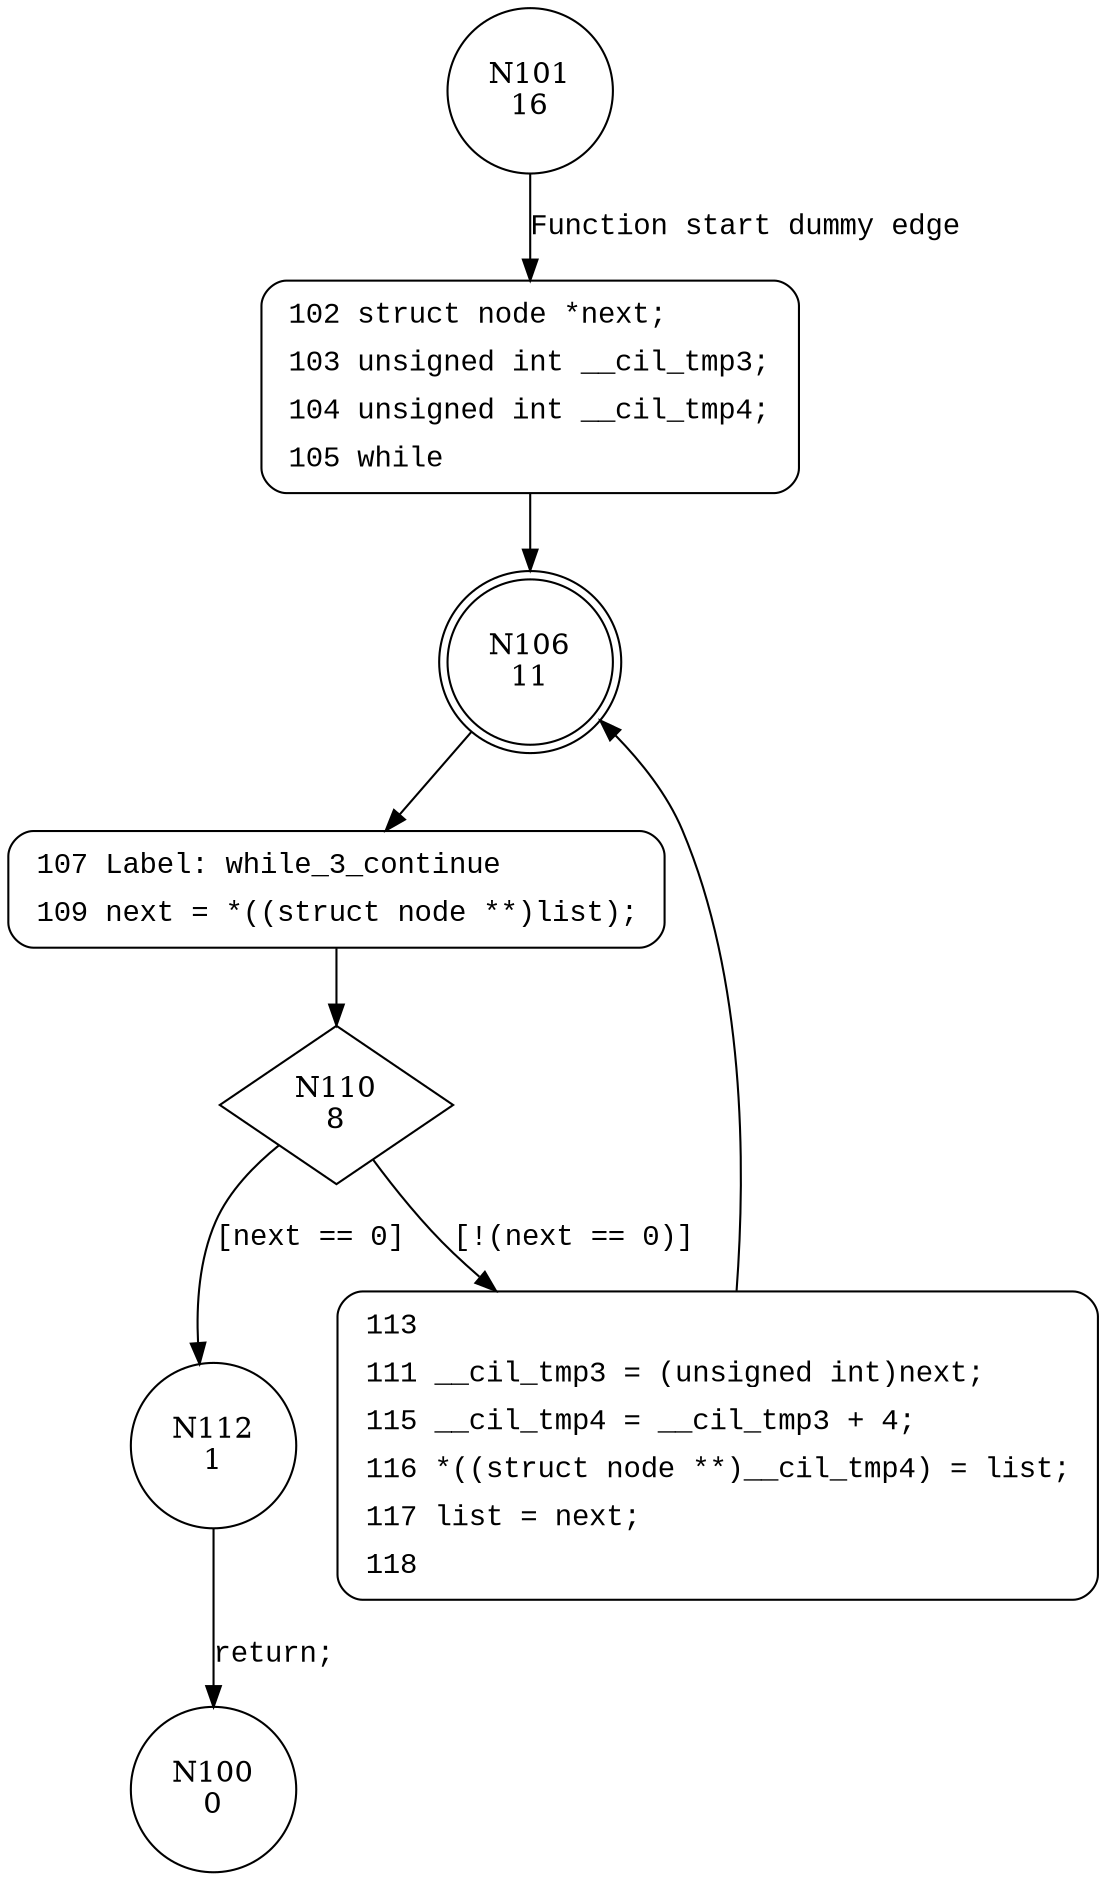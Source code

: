 digraph init_back_link {
101 [shape="circle" label="N101\n16"]
102 [shape="circle" label="N102\n15"]
106 [shape="doublecircle" label="N106\n11"]
107 [shape="circle" label="N107\n10"]
110 [shape="diamond" label="N110\n8"]
112 [shape="circle" label="N112\n1"]
113 [shape="circle" label="N113\n7"]
100 [shape="circle" label="N100\n0"]
102 [style="filled,bold" penwidth="1" fillcolor="white" fontname="Courier New" shape="Mrecord" label=<<table border="0" cellborder="0" cellpadding="3" bgcolor="white"><tr><td align="right">102</td><td align="left">struct node *next;</td></tr><tr><td align="right">103</td><td align="left">unsigned int __cil_tmp3;</td></tr><tr><td align="right">104</td><td align="left">unsigned int __cil_tmp4;</td></tr><tr><td align="right">105</td><td align="left">while</td></tr></table>>]
102 -> 106[label=""]
107 [style="filled,bold" penwidth="1" fillcolor="white" fontname="Courier New" shape="Mrecord" label=<<table border="0" cellborder="0" cellpadding="3" bgcolor="white"><tr><td align="right">107</td><td align="left">Label: while_3_continue</td></tr><tr><td align="right">109</td><td align="left">next = *((struct node **)list);</td></tr></table>>]
107 -> 110[label=""]
113 [style="filled,bold" penwidth="1" fillcolor="white" fontname="Courier New" shape="Mrecord" label=<<table border="0" cellborder="0" cellpadding="3" bgcolor="white"><tr><td align="right">113</td><td align="left"></td></tr><tr><td align="right">111</td><td align="left">__cil_tmp3 = (unsigned int)next;</td></tr><tr><td align="right">115</td><td align="left">__cil_tmp4 = __cil_tmp3 + 4;</td></tr><tr><td align="right">116</td><td align="left">*((struct node **)__cil_tmp4) = list;</td></tr><tr><td align="right">117</td><td align="left">list = next;</td></tr><tr><td align="right">118</td><td align="left"></td></tr></table>>]
113 -> 106[label=""]
101 -> 102 [label="Function start dummy edge" fontname="Courier New"]
106 -> 107 [label="" fontname="Courier New"]
110 -> 112 [label="[next == 0]" fontname="Courier New"]
110 -> 113 [label="[!(next == 0)]" fontname="Courier New"]
112 -> 100 [label="return;" fontname="Courier New"]
}